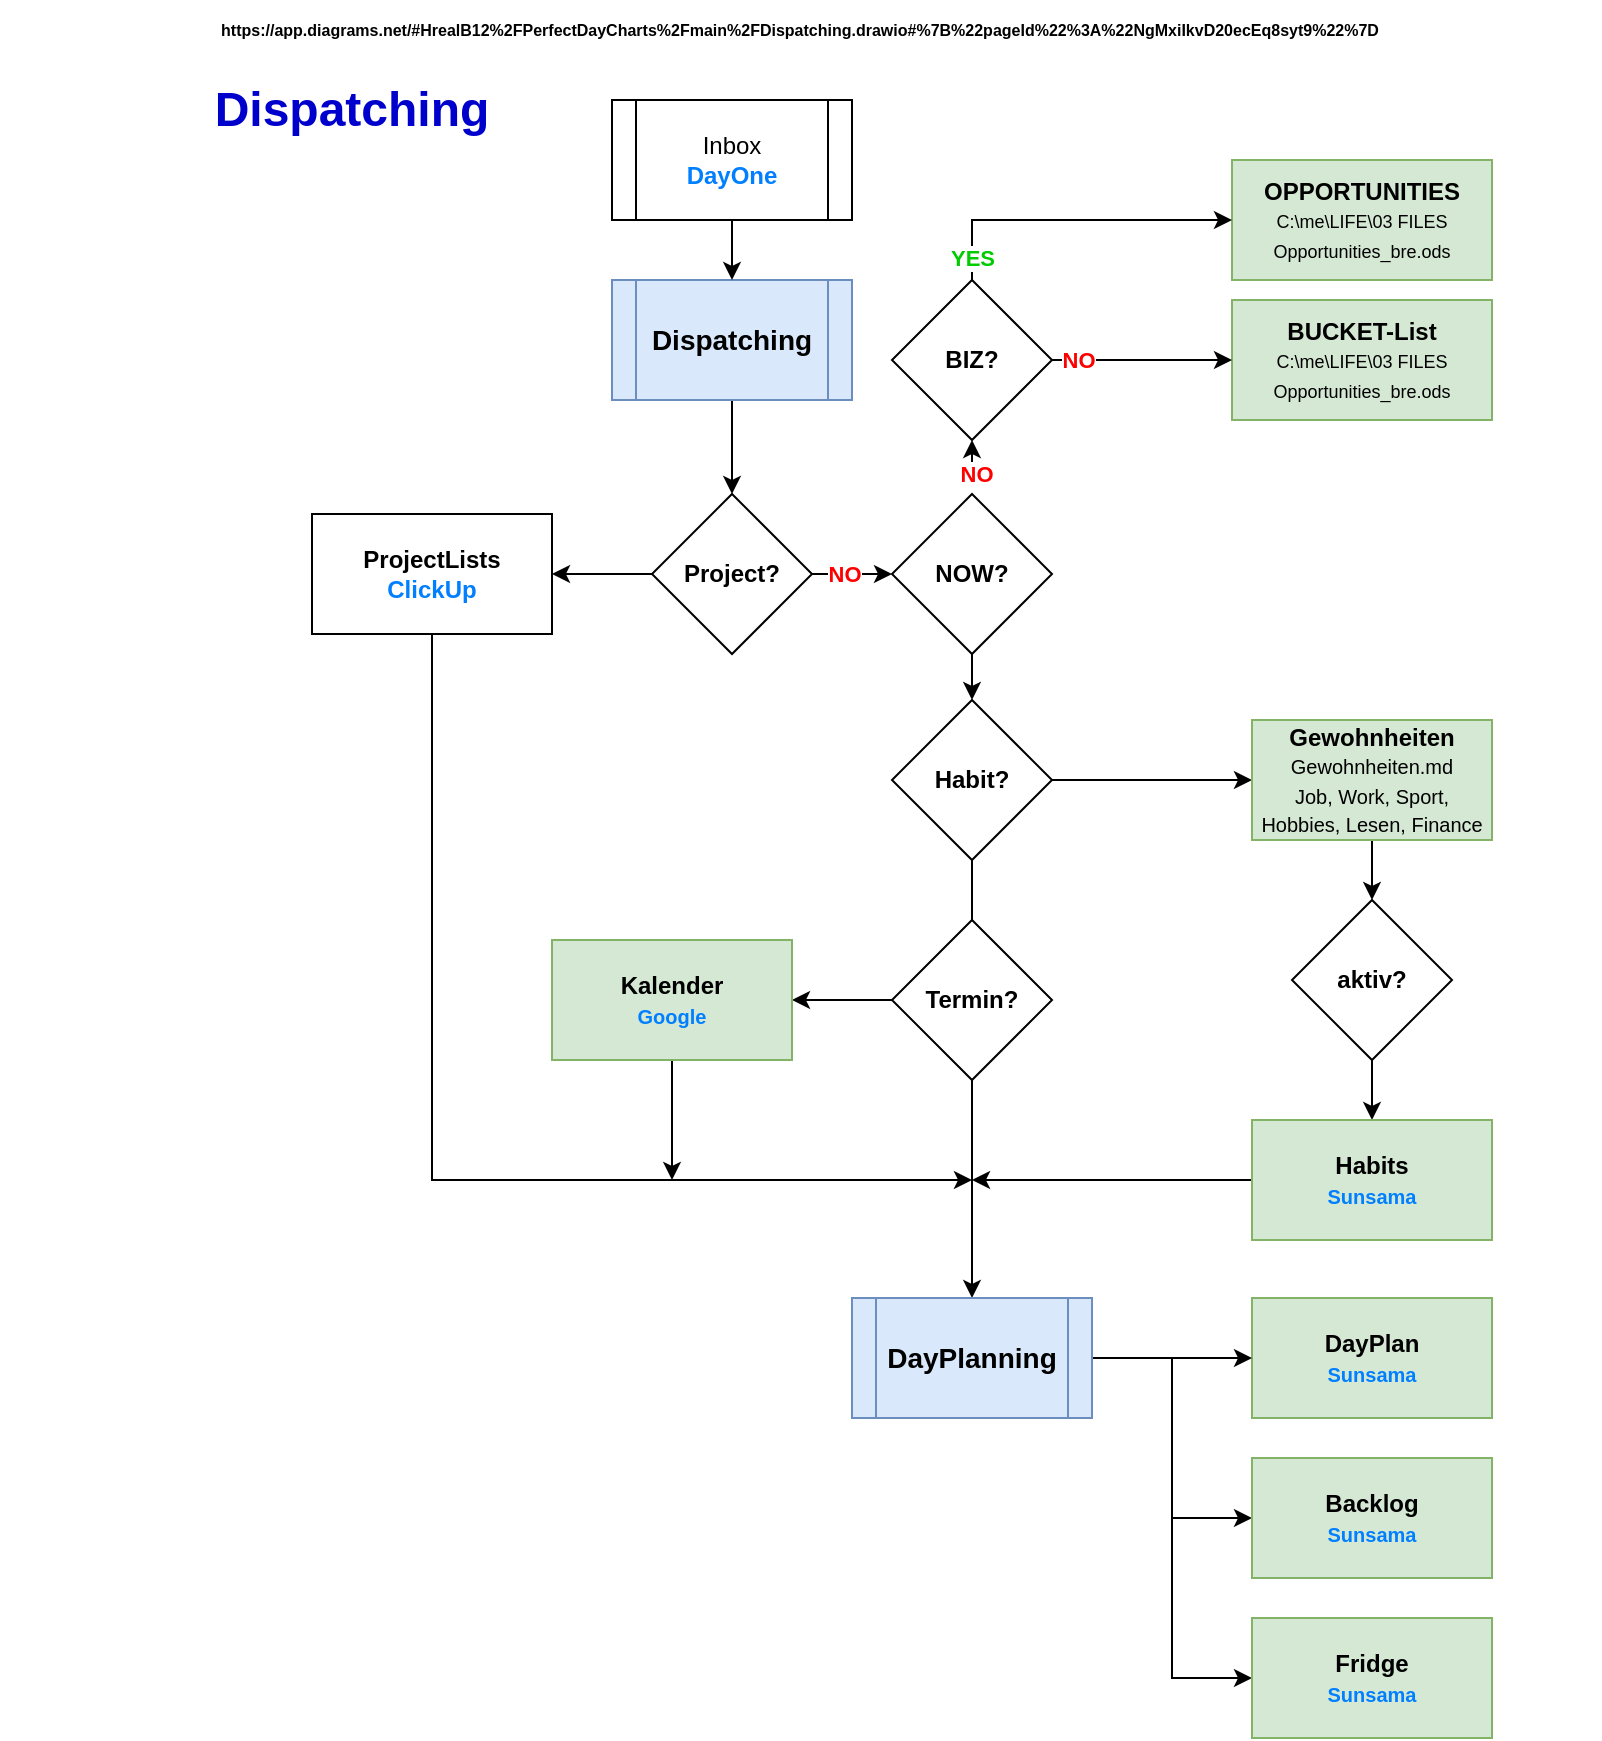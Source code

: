 <mxfile version="24.3.1" type="github">
  <diagram name="Seite-1" id="NgMxiIkvD20ecEq8syt9">
    <mxGraphModel dx="2074" dy="1106" grid="1" gridSize="10" guides="1" tooltips="1" connect="1" arrows="1" fold="1" page="1" pageScale="1" pageWidth="827" pageHeight="1169" math="0" shadow="0">
      <root>
        <mxCell id="0" />
        <mxCell id="1" parent="0" />
        <mxCell id="g_iqwFAsCAj8EDdV9mHh-1" value="&lt;font color=&quot;#0000cc&quot; style=&quot;font-size: 24px;&quot;&gt;&lt;b&gt;Dispatching&lt;/b&gt;&lt;/font&gt;" style="text;html=1;align=center;verticalAlign=middle;whiteSpace=wrap;rounded=0;" parent="1" vertex="1">
          <mxGeometry x="110" y="30" width="160" height="50" as="geometry" />
        </mxCell>
        <mxCell id="g_iqwFAsCAj8EDdV9mHh-2" style="edgeStyle=orthogonalEdgeStyle;rounded=0;orthogonalLoop=1;jettySize=auto;html=1;entryX=0.5;entryY=0;entryDx=0;entryDy=0;" parent="1" source="g_iqwFAsCAj8EDdV9mHh-3" target="g_iqwFAsCAj8EDdV9mHh-6" edge="1">
          <mxGeometry relative="1" as="geometry" />
        </mxCell>
        <mxCell id="g_iqwFAsCAj8EDdV9mHh-3" value="&lt;font style=&quot;font-size: 14px;&quot;&gt;&lt;b&gt;Dispatching&lt;/b&gt;&lt;/font&gt;" style="shape=process;whiteSpace=wrap;html=1;backgroundOutline=1;fillColor=#dae8fc;strokeColor=#6c8ebf;" parent="1" vertex="1">
          <mxGeometry x="320" y="140" width="120" height="60" as="geometry" />
        </mxCell>
        <mxCell id="g_iqwFAsCAj8EDdV9mHh-4" style="edgeStyle=orthogonalEdgeStyle;rounded=0;orthogonalLoop=1;jettySize=auto;html=1;entryX=1;entryY=0.5;entryDx=0;entryDy=0;" parent="1" source="g_iqwFAsCAj8EDdV9mHh-6" target="g_iqwFAsCAj8EDdV9mHh-8" edge="1">
          <mxGeometry relative="1" as="geometry" />
        </mxCell>
        <mxCell id="g_iqwFAsCAj8EDdV9mHh-5" style="edgeStyle=orthogonalEdgeStyle;rounded=0;orthogonalLoop=1;jettySize=auto;html=1;entryX=0;entryY=0.5;entryDx=0;entryDy=0;" parent="1" source="g_iqwFAsCAj8EDdV9mHh-6" target="g_iqwFAsCAj8EDdV9mHh-13" edge="1">
          <mxGeometry relative="1" as="geometry" />
        </mxCell>
        <mxCell id="g_iqwFAsCAj8EDdV9mHh-6" value="&lt;b&gt;Project?&lt;/b&gt;" style="rhombus;whiteSpace=wrap;html=1;" parent="1" vertex="1">
          <mxGeometry x="340" y="247" width="80" height="80" as="geometry" />
        </mxCell>
        <mxCell id="g_iqwFAsCAj8EDdV9mHh-7" style="edgeStyle=orthogonalEdgeStyle;rounded=0;orthogonalLoop=1;jettySize=auto;html=1;exitX=0.5;exitY=1;exitDx=0;exitDy=0;" parent="1" source="g_iqwFAsCAj8EDdV9mHh-8" edge="1">
          <mxGeometry relative="1" as="geometry">
            <mxPoint x="210" y="390" as="sourcePoint" />
            <Array as="points">
              <mxPoint x="230" y="590" />
              <mxPoint x="500" y="590" />
            </Array>
            <mxPoint x="500" y="590" as="targetPoint" />
          </mxGeometry>
        </mxCell>
        <mxCell id="g_iqwFAsCAj8EDdV9mHh-8" value="&lt;b&gt;ProjectLists&lt;/b&gt;&lt;br&gt;&lt;b&gt;&lt;font color=&quot;#007fff&quot;&gt;ClickUp&lt;/font&gt;&lt;/b&gt;" style="rounded=0;whiteSpace=wrap;html=1;" parent="1" vertex="1">
          <mxGeometry x="170" y="257" width="120" height="60" as="geometry" />
        </mxCell>
        <mxCell id="g_iqwFAsCAj8EDdV9mHh-9" value="&lt;b&gt;OPPORTUNITIES&lt;/b&gt;&lt;br&gt;&lt;font style=&quot;font-size: 9px;&quot;&gt;C:\me\LIFE\03 FILES&lt;/font&gt;&lt;div&gt;&lt;font style=&quot;font-size: 9px;&quot;&gt;Opportunities_bre.ods&lt;/font&gt;&lt;br&gt;&lt;/div&gt;" style="rounded=0;whiteSpace=wrap;html=1;fillColor=#d5e8d4;strokeColor=#82b366;" parent="1" vertex="1">
          <mxGeometry x="630" y="80" width="130" height="60" as="geometry" />
        </mxCell>
        <mxCell id="g_iqwFAsCAj8EDdV9mHh-10" value="&lt;b&gt;BUCKET-List&lt;/b&gt;&lt;br&gt;&lt;font style=&quot;font-size: 9px;&quot;&gt;C:\me\LIFE\03 FILES&lt;/font&gt;&lt;div&gt;&lt;font style=&quot;font-size: 9px;&quot;&gt;Opportunities_bre.ods&lt;/font&gt;&lt;br&gt;&lt;/div&gt;" style="rounded=0;whiteSpace=wrap;html=1;fillColor=#d5e8d4;strokeColor=#82b366;" parent="1" vertex="1">
          <mxGeometry x="630" y="150" width="130" height="60" as="geometry" />
        </mxCell>
        <mxCell id="g_iqwFAsCAj8EDdV9mHh-11" style="edgeStyle=orthogonalEdgeStyle;rounded=0;orthogonalLoop=1;jettySize=auto;html=1;exitX=0.5;exitY=0;exitDx=0;exitDy=0;" parent="1" source="g_iqwFAsCAj8EDdV9mHh-13" target="g_iqwFAsCAj8EDdV9mHh-18" edge="1">
          <mxGeometry relative="1" as="geometry" />
        </mxCell>
        <mxCell id="g_iqwFAsCAj8EDdV9mHh-12" value="&lt;b&gt;&lt;font color=&quot;#ff0000&quot;&gt;NO&lt;/font&gt;&lt;/b&gt;&lt;div&gt;&lt;b&gt;&lt;font color=&quot;#ff0000&quot;&gt;&lt;br&gt;&lt;/font&gt;&lt;/b&gt;&lt;/div&gt;" style="edgeLabel;html=1;align=center;verticalAlign=middle;resizable=0;points=[];" parent="g_iqwFAsCAj8EDdV9mHh-11" vertex="1" connectable="0">
          <mxGeometry x="-0.894" y="-2" relative="1" as="geometry">
            <mxPoint as="offset" />
          </mxGeometry>
        </mxCell>
        <mxCell id="g_iqwFAsCAj8EDdV9mHh-13" value="&lt;b&gt;NOW?&lt;/b&gt;" style="rhombus;whiteSpace=wrap;html=1;" parent="1" vertex="1">
          <mxGeometry x="460" y="247" width="80" height="80" as="geometry" />
        </mxCell>
        <mxCell id="g_iqwFAsCAj8EDdV9mHh-14" style="edgeStyle=orthogonalEdgeStyle;rounded=0;orthogonalLoop=1;jettySize=auto;html=1;exitX=0.5;exitY=0;exitDx=0;exitDy=0;" parent="1" source="g_iqwFAsCAj8EDdV9mHh-18" target="g_iqwFAsCAj8EDdV9mHh-9" edge="1">
          <mxGeometry relative="1" as="geometry" />
        </mxCell>
        <mxCell id="g_iqwFAsCAj8EDdV9mHh-15" value="&lt;b&gt;&lt;font color=&quot;#00cc00&quot;&gt;YES&lt;/font&gt;&lt;/b&gt;" style="edgeLabel;html=1;align=center;verticalAlign=middle;resizable=0;points=[];" parent="g_iqwFAsCAj8EDdV9mHh-14" vertex="1" connectable="0">
          <mxGeometry x="-0.854" relative="1" as="geometry">
            <mxPoint as="offset" />
          </mxGeometry>
        </mxCell>
        <mxCell id="g_iqwFAsCAj8EDdV9mHh-16" style="edgeStyle=orthogonalEdgeStyle;rounded=0;orthogonalLoop=1;jettySize=auto;html=1;" parent="1" source="g_iqwFAsCAj8EDdV9mHh-18" target="g_iqwFAsCAj8EDdV9mHh-10" edge="1">
          <mxGeometry relative="1" as="geometry" />
        </mxCell>
        <mxCell id="g_iqwFAsCAj8EDdV9mHh-17" value="&lt;b&gt;&lt;font color=&quot;#ff0000&quot;&gt;NO&lt;/font&gt;&lt;/b&gt;" style="edgeLabel;html=1;align=center;verticalAlign=middle;resizable=0;points=[];" parent="g_iqwFAsCAj8EDdV9mHh-16" vertex="1" connectable="0">
          <mxGeometry x="-0.706" relative="1" as="geometry">
            <mxPoint as="offset" />
          </mxGeometry>
        </mxCell>
        <mxCell id="g_iqwFAsCAj8EDdV9mHh-18" value="&lt;b&gt;BIZ?&lt;/b&gt;" style="rhombus;whiteSpace=wrap;html=1;" parent="1" vertex="1">
          <mxGeometry x="460" y="140" width="80" height="80" as="geometry" />
        </mxCell>
        <mxCell id="g_iqwFAsCAj8EDdV9mHh-19" value="&lt;b&gt;&lt;font color=&quot;#ff0000&quot;&gt;NO&lt;/font&gt;&lt;/b&gt;" style="edgeLabel;html=1;align=center;verticalAlign=middle;resizable=0;points=[];" parent="1" vertex="1" connectable="0">
          <mxGeometry x="433.004" y="284" as="geometry">
            <mxPoint x="3" y="3" as="offset" />
          </mxGeometry>
        </mxCell>
        <mxCell id="g_iqwFAsCAj8EDdV9mHh-20" style="edgeStyle=orthogonalEdgeStyle;rounded=0;orthogonalLoop=1;jettySize=auto;html=1;" parent="1" source="g_iqwFAsCAj8EDdV9mHh-22" target="g_iqwFAsCAj8EDdV9mHh-25" edge="1">
          <mxGeometry relative="1" as="geometry" />
        </mxCell>
        <mxCell id="g_iqwFAsCAj8EDdV9mHh-21" style="edgeStyle=orthogonalEdgeStyle;rounded=0;orthogonalLoop=1;jettySize=auto;html=1;" parent="1" source="g_iqwFAsCAj8EDdV9mHh-22" target="g_iqwFAsCAj8EDdV9mHh-32" edge="1">
          <mxGeometry relative="1" as="geometry" />
        </mxCell>
        <mxCell id="g_iqwFAsCAj8EDdV9mHh-22" value="&lt;b&gt;Habit?&lt;/b&gt;" style="rhombus;whiteSpace=wrap;html=1;" parent="1" vertex="1">
          <mxGeometry x="460" y="350" width="80" height="80" as="geometry" />
        </mxCell>
        <mxCell id="g_iqwFAsCAj8EDdV9mHh-23" style="edgeStyle=orthogonalEdgeStyle;rounded=0;orthogonalLoop=1;jettySize=auto;html=1;entryX=0.5;entryY=0;entryDx=0;entryDy=0;" parent="1" source="g_iqwFAsCAj8EDdV9mHh-13" target="g_iqwFAsCAj8EDdV9mHh-22" edge="1">
          <mxGeometry relative="1" as="geometry" />
        </mxCell>
        <mxCell id="g_iqwFAsCAj8EDdV9mHh-24" style="edgeStyle=orthogonalEdgeStyle;rounded=0;orthogonalLoop=1;jettySize=auto;html=1;" parent="1" source="g_iqwFAsCAj8EDdV9mHh-25" target="g_iqwFAsCAj8EDdV9mHh-36" edge="1">
          <mxGeometry relative="1" as="geometry" />
        </mxCell>
        <mxCell id="g_iqwFAsCAj8EDdV9mHh-25" value="&lt;b&gt;Gewohnheiten&lt;/b&gt;&lt;br&gt;&lt;font size=&quot;1&quot;&gt;Gewohnheiten.md&lt;br&gt;Job, Work, Sport, Hobbies, Lesen, Finance&lt;/font&gt;" style="rounded=0;whiteSpace=wrap;html=1;fillColor=#d5e8d4;strokeColor=#82b366;" parent="1" vertex="1">
          <mxGeometry x="640" y="360" width="120" height="60" as="geometry" />
        </mxCell>
        <mxCell id="g_iqwFAsCAj8EDdV9mHh-26" style="edgeStyle=orthogonalEdgeStyle;rounded=0;orthogonalLoop=1;jettySize=auto;html=1;entryX=0.5;entryY=0;entryDx=0;entryDy=0;" parent="1" source="g_iqwFAsCAj8EDdV9mHh-27" target="g_iqwFAsCAj8EDdV9mHh-3" edge="1">
          <mxGeometry relative="1" as="geometry" />
        </mxCell>
        <mxCell id="g_iqwFAsCAj8EDdV9mHh-27" value="Inbox&lt;br&gt;&lt;b&gt;&lt;font color=&quot;#007fff&quot;&gt;DayOne&lt;/font&gt;&lt;/b&gt;" style="shape=process;whiteSpace=wrap;html=1;backgroundOutline=1;" parent="1" vertex="1">
          <mxGeometry x="320" y="50" width="120" height="60" as="geometry" />
        </mxCell>
        <mxCell id="g_iqwFAsCAj8EDdV9mHh-28" value="&lt;b&gt;DayPlan&lt;/b&gt;&lt;br&gt;&lt;font color=&quot;#007fff&quot; size=&quot;1&quot;&gt;&lt;b&gt;Sunsama&lt;/b&gt;&lt;/font&gt;" style="rounded=0;whiteSpace=wrap;html=1;fillColor=#d5e8d4;strokeColor=#82b366;" parent="1" vertex="1">
          <mxGeometry x="640" y="649" width="120" height="60" as="geometry" />
        </mxCell>
        <mxCell id="g_iqwFAsCAj8EDdV9mHh-29" style="edgeStyle=orthogonalEdgeStyle;rounded=0;orthogonalLoop=1;jettySize=auto;html=1;" parent="1" source="g_iqwFAsCAj8EDdV9mHh-32" target="g_iqwFAsCAj8EDdV9mHh-28" edge="1">
          <mxGeometry relative="1" as="geometry" />
        </mxCell>
        <mxCell id="g_iqwFAsCAj8EDdV9mHh-30" style="edgeStyle=orthogonalEdgeStyle;rounded=0;orthogonalLoop=1;jettySize=auto;html=1;entryX=0;entryY=0.5;entryDx=0;entryDy=0;" parent="1" source="g_iqwFAsCAj8EDdV9mHh-32" target="g_iqwFAsCAj8EDdV9mHh-34" edge="1">
          <mxGeometry relative="1" as="geometry" />
        </mxCell>
        <mxCell id="g_iqwFAsCAj8EDdV9mHh-31" style="edgeStyle=orthogonalEdgeStyle;rounded=0;orthogonalLoop=1;jettySize=auto;html=1;entryX=0;entryY=0.5;entryDx=0;entryDy=0;" parent="1" source="g_iqwFAsCAj8EDdV9mHh-32" target="g_iqwFAsCAj8EDdV9mHh-33" edge="1">
          <mxGeometry relative="1" as="geometry" />
        </mxCell>
        <mxCell id="g_iqwFAsCAj8EDdV9mHh-32" value="&lt;font style=&quot;font-size: 14px;&quot;&gt;&lt;b&gt;DayPlanning&lt;/b&gt;&lt;/font&gt;" style="shape=process;whiteSpace=wrap;html=1;backgroundOutline=1;fillColor=#dae8fc;strokeColor=#6c8ebf;" parent="1" vertex="1">
          <mxGeometry x="440" y="649" width="120" height="60" as="geometry" />
        </mxCell>
        <mxCell id="g_iqwFAsCAj8EDdV9mHh-33" value="&lt;b&gt;Fridge&lt;/b&gt;&lt;br&gt;&lt;font color=&quot;#007fff&quot; size=&quot;1&quot;&gt;&lt;b&gt;Sunsama&lt;/b&gt;&lt;/font&gt;" style="rounded=0;whiteSpace=wrap;html=1;fillColor=#d5e8d4;strokeColor=#82b366;" parent="1" vertex="1">
          <mxGeometry x="640" y="809" width="120" height="60" as="geometry" />
        </mxCell>
        <mxCell id="g_iqwFAsCAj8EDdV9mHh-34" value="&lt;b&gt;Backlog&lt;/b&gt;&lt;br&gt;&lt;font color=&quot;#007fff&quot; size=&quot;1&quot;&gt;&lt;b&gt;Sunsama&lt;/b&gt;&lt;/font&gt;" style="rounded=0;whiteSpace=wrap;html=1;fillColor=#d5e8d4;strokeColor=#82b366;" parent="1" vertex="1">
          <mxGeometry x="640" y="729" width="120" height="60" as="geometry" />
        </mxCell>
        <mxCell id="g_iqwFAsCAj8EDdV9mHh-35" style="edgeStyle=orthogonalEdgeStyle;rounded=0;orthogonalLoop=1;jettySize=auto;html=1;" parent="1" source="g_iqwFAsCAj8EDdV9mHh-36" target="g_iqwFAsCAj8EDdV9mHh-38" edge="1">
          <mxGeometry relative="1" as="geometry" />
        </mxCell>
        <mxCell id="g_iqwFAsCAj8EDdV9mHh-36" value="&lt;b&gt;aktiv?&lt;/b&gt;" style="rhombus;whiteSpace=wrap;html=1;" parent="1" vertex="1">
          <mxGeometry x="660" y="450" width="80" height="80" as="geometry" />
        </mxCell>
        <mxCell id="g_iqwFAsCAj8EDdV9mHh-37" style="edgeStyle=orthogonalEdgeStyle;rounded=0;orthogonalLoop=1;jettySize=auto;html=1;" parent="1" source="g_iqwFAsCAj8EDdV9mHh-38" edge="1">
          <mxGeometry relative="1" as="geometry">
            <mxPoint x="500" y="590" as="targetPoint" />
          </mxGeometry>
        </mxCell>
        <mxCell id="g_iqwFAsCAj8EDdV9mHh-38" value="&lt;b&gt;Habits&lt;/b&gt;&lt;br&gt;&lt;font color=&quot;#007fff&quot; size=&quot;1&quot;&gt;&lt;b&gt;Sunsama&lt;/b&gt;&lt;/font&gt;" style="rounded=0;whiteSpace=wrap;html=1;fillColor=#d5e8d4;strokeColor=#82b366;" parent="1" vertex="1">
          <mxGeometry x="640" y="560" width="120" height="60" as="geometry" />
        </mxCell>
        <mxCell id="g_iqwFAsCAj8EDdV9mHh-39" style="edgeStyle=orthogonalEdgeStyle;rounded=0;orthogonalLoop=1;jettySize=auto;html=1;entryX=1;entryY=0.5;entryDx=0;entryDy=0;" parent="1" source="g_iqwFAsCAj8EDdV9mHh-40" target="g_iqwFAsCAj8EDdV9mHh-42" edge="1">
          <mxGeometry relative="1" as="geometry" />
        </mxCell>
        <mxCell id="g_iqwFAsCAj8EDdV9mHh-40" value="&lt;b&gt;Termin?&lt;/b&gt;" style="rhombus;whiteSpace=wrap;html=1;" parent="1" vertex="1">
          <mxGeometry x="460" y="460" width="80" height="80" as="geometry" />
        </mxCell>
        <mxCell id="RHRPq2TZDHckrQktojYc-2" style="edgeStyle=orthogonalEdgeStyle;rounded=0;orthogonalLoop=1;jettySize=auto;html=1;" edge="1" parent="1" source="g_iqwFAsCAj8EDdV9mHh-42">
          <mxGeometry relative="1" as="geometry">
            <mxPoint x="350" y="590" as="targetPoint" />
          </mxGeometry>
        </mxCell>
        <mxCell id="g_iqwFAsCAj8EDdV9mHh-42" value="&lt;b&gt;Kalender&lt;/b&gt;&lt;br&gt;&lt;font color=&quot;#007fff&quot; size=&quot;1&quot;&gt;&lt;b&gt;Google&lt;/b&gt;&lt;/font&gt;" style="rounded=0;whiteSpace=wrap;html=1;fillColor=#d5e8d4;strokeColor=#82b366;" parent="1" vertex="1">
          <mxGeometry x="290" y="470" width="120" height="60" as="geometry" />
        </mxCell>
        <mxCell id="RHRPq2TZDHckrQktojYc-1" value="https://app.diagrams.net/#HrealB12%2FPerfectDayCharts%2Fmain%2FDispatching.drawio#%7B%22pageId%22%3A%22NgMxiIkvD20ecEq8syt9%22%7D" style="text;html=1;align=center;verticalAlign=middle;whiteSpace=wrap;rounded=0;fontSize=8;fontStyle=1" vertex="1" parent="1">
          <mxGeometry x="14" width="800" height="30" as="geometry" />
        </mxCell>
      </root>
    </mxGraphModel>
  </diagram>
</mxfile>
